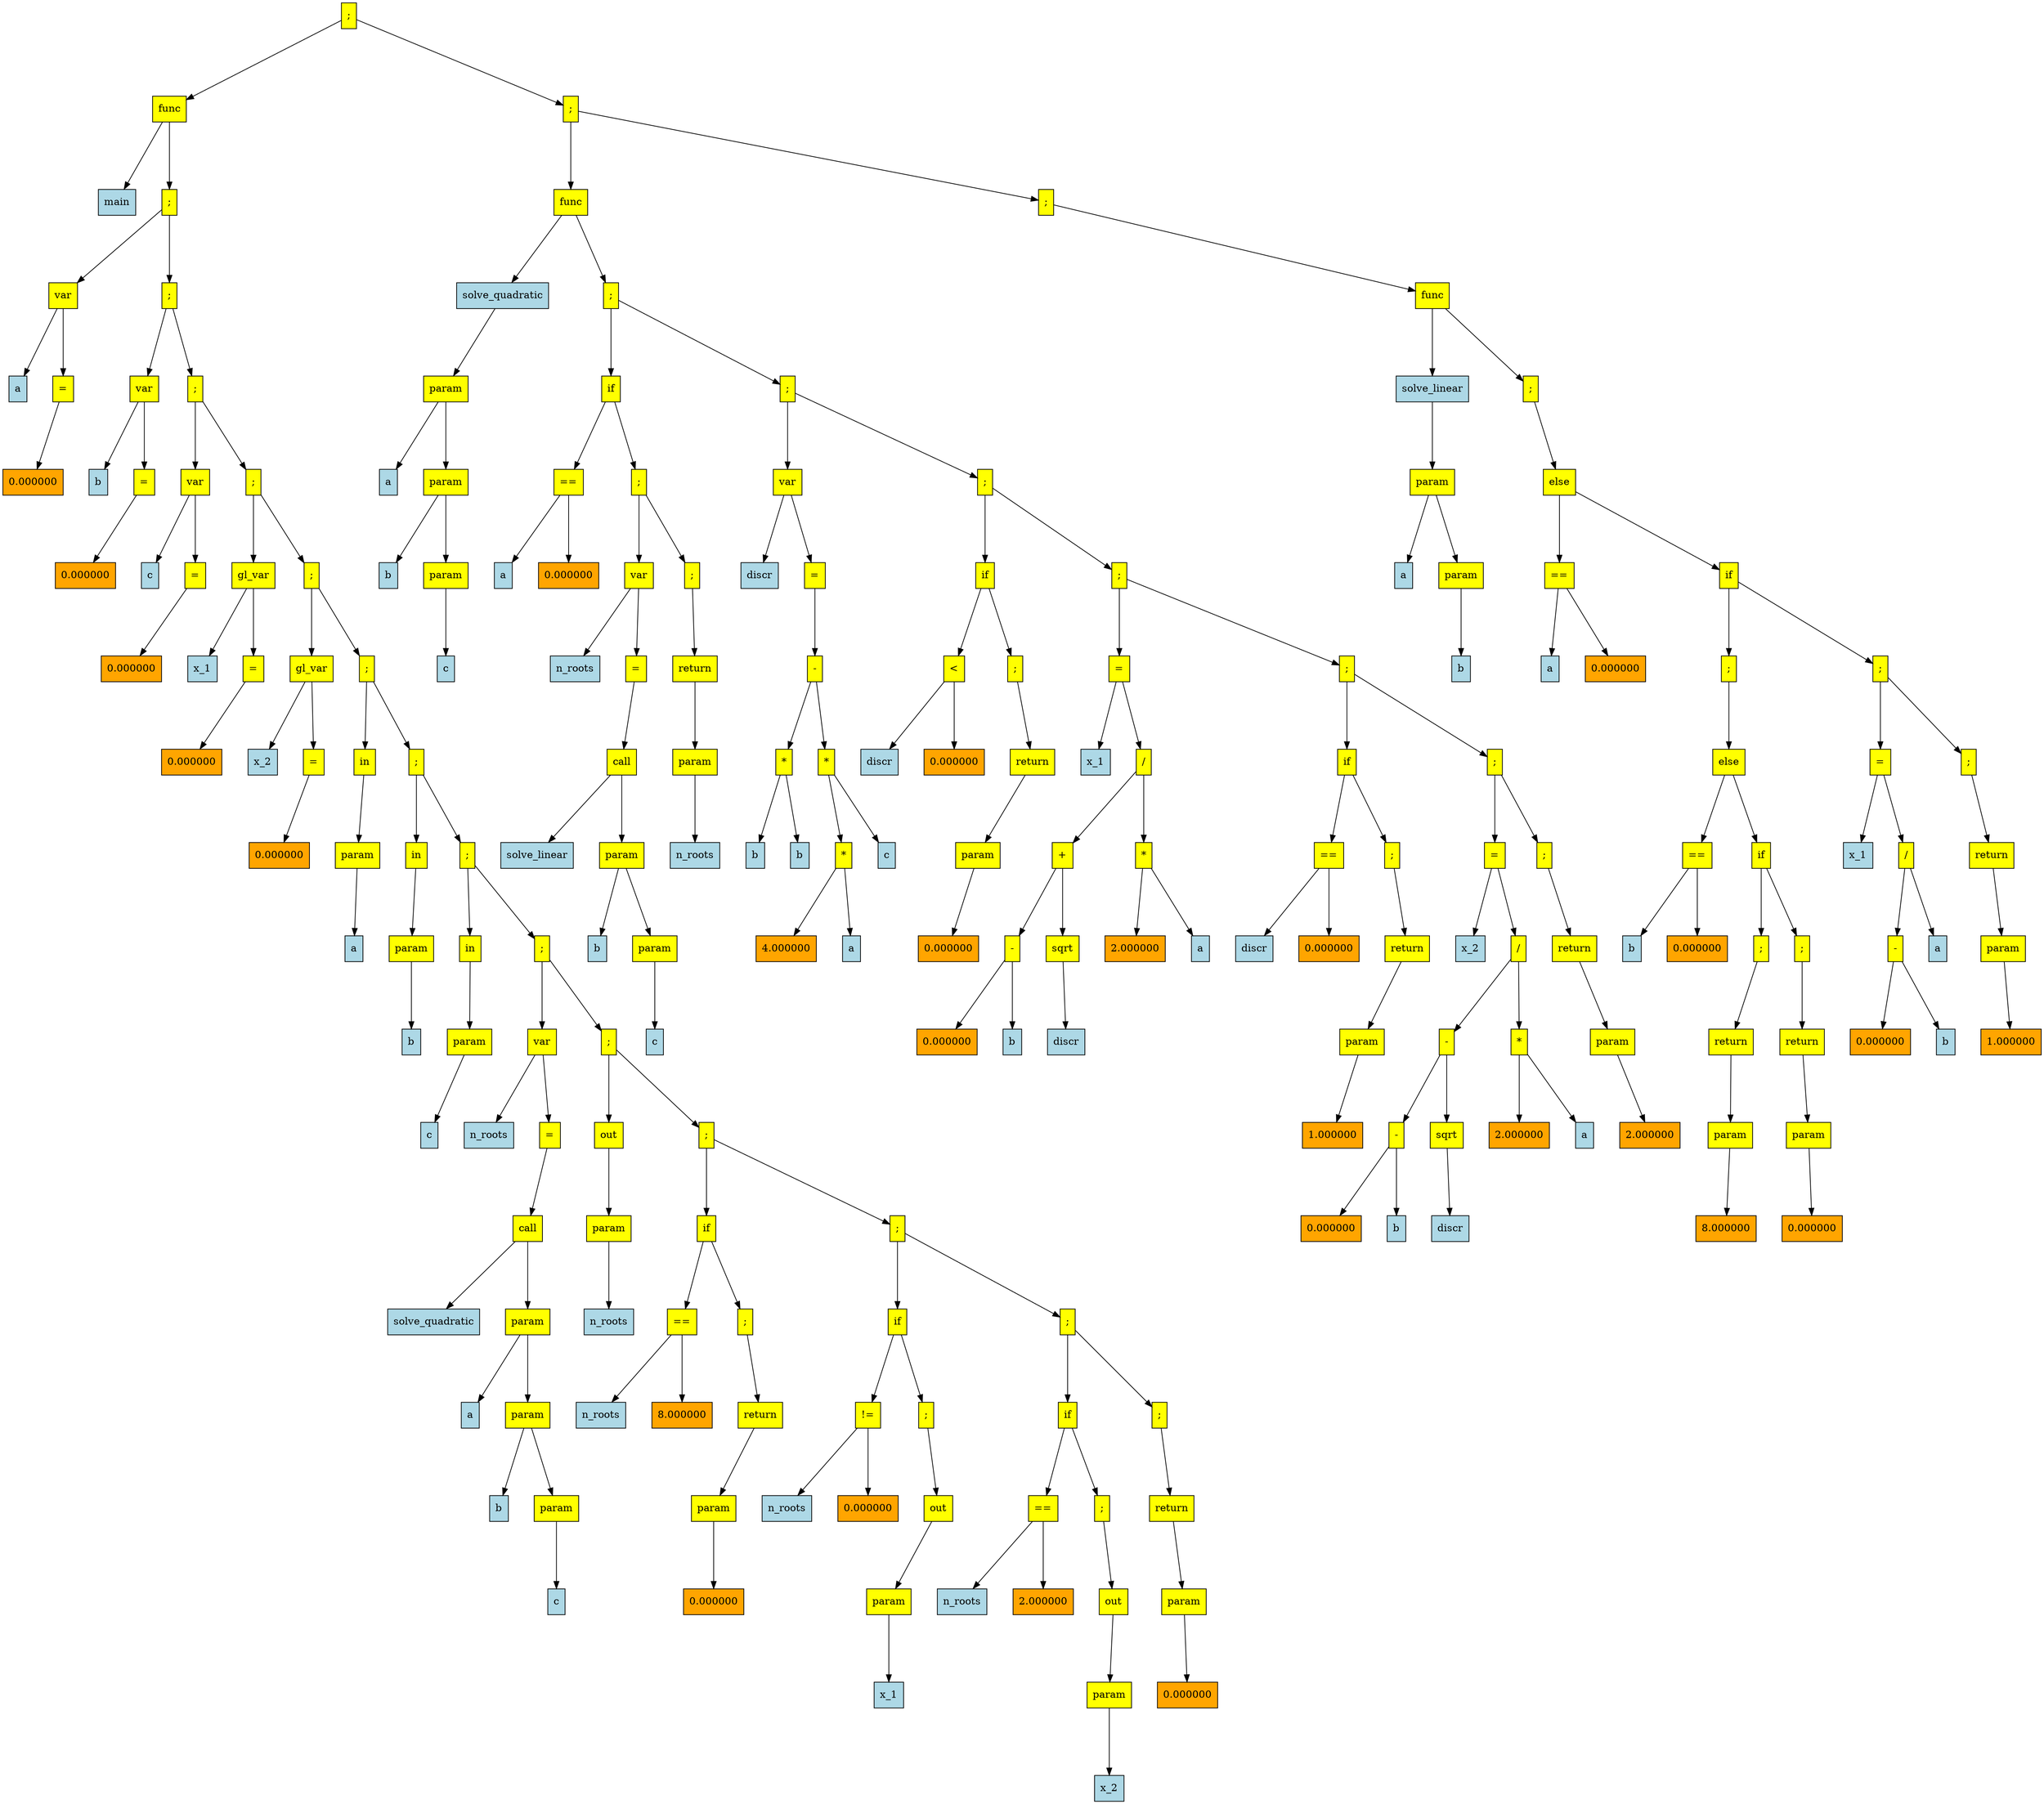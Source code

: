 
            digraph g {
            rankdir   =  TB;
            graph[ranksep = 1.3, nodesep = 0.5, style = "rounded, filled"]
            Node0x606000005060[shape=rectangle, width=0.2, style="filled",fillcolor="yellow", label=";"] 
 
Node0x606000002000[shape=rectangle, width=0.2, style="filled",fillcolor="yellow", label="func"] 
 
Node0x606000000020[shape=rectangle, width=0.2, style="filled",fillcolor="lightblue", label="main"] 
 
Node0x606000001fa0[shape=rectangle, width=0.2, style="filled",fillcolor="yellow", label=";"] 
 
Node0x6060000001a0[shape=rectangle, width=0.2, style="filled",fillcolor="yellow", label="var"] 
 
Node0x606000000080[shape=rectangle, width=0.2, style="filled",fillcolor="lightblue", label="a"] 
 
Node0x606000000140[shape=rectangle, width=0.2, style="filled",fillcolor="yellow", label="="] 
 
Node0x6060000000e0[shape=rectangle, width=0.2, style="filled",fillcolor="orange", label="0.000000"] 
 
Node0x606000001f40[shape=rectangle, width=0.2, style="filled",fillcolor="yellow", label=";"] 
 
Node0x606000000320[shape=rectangle, width=0.2, style="filled",fillcolor="yellow", label="var"] 
 
Node0x606000000200[shape=rectangle, width=0.2, style="filled",fillcolor="lightblue", label="b"] 
 
Node0x6060000002c0[shape=rectangle, width=0.2, style="filled",fillcolor="yellow", label="="] 
 
Node0x606000000260[shape=rectangle, width=0.2, style="filled",fillcolor="orange", label="0.000000"] 
 
Node0x606000001ee0[shape=rectangle, width=0.2, style="filled",fillcolor="yellow", label=";"] 
 
Node0x6060000004a0[shape=rectangle, width=0.2, style="filled",fillcolor="yellow", label="var"] 
 
Node0x606000000380[shape=rectangle, width=0.2, style="filled",fillcolor="lightblue", label="c"] 
 
Node0x606000000440[shape=rectangle, width=0.2, style="filled",fillcolor="yellow", label="="] 
 
Node0x6060000003e0[shape=rectangle, width=0.2, style="filled",fillcolor="orange", label="0.000000"] 
 
Node0x606000001e80[shape=rectangle, width=0.2, style="filled",fillcolor="yellow", label=";"] 
 
Node0x606000000620[shape=rectangle, width=0.2, style="filled",fillcolor="yellow", label="gl_var"] 
 
Node0x606000000500[shape=rectangle, width=0.2, style="filled",fillcolor="lightblue", label="x_1"] 
 
Node0x6060000005c0[shape=rectangle, width=0.2, style="filled",fillcolor="yellow", label="="] 
 
Node0x606000000560[shape=rectangle, width=0.2, style="filled",fillcolor="orange", label="0.000000"] 
 
Node0x606000001e20[shape=rectangle, width=0.2, style="filled",fillcolor="yellow", label=";"] 
 
Node0x6060000007a0[shape=rectangle, width=0.2, style="filled",fillcolor="yellow", label="gl_var"] 
 
Node0x606000000680[shape=rectangle, width=0.2, style="filled",fillcolor="lightblue", label="x_2"] 
 
Node0x606000000740[shape=rectangle, width=0.2, style="filled",fillcolor="yellow", label="="] 
 
Node0x6060000006e0[shape=rectangle, width=0.2, style="filled",fillcolor="orange", label="0.000000"] 
 
Node0x606000001dc0[shape=rectangle, width=0.2, style="filled",fillcolor="yellow", label=";"] 
 
Node0x6060000008c0[shape=rectangle, width=0.2, style="filled",fillcolor="yellow", label="in"] 
 
Node0x606000000860[shape=rectangle, width=0.2, style="filled",fillcolor="yellow", label="param"] 
 
Node0x606000000800[shape=rectangle, width=0.2, style="filled",fillcolor="lightblue", label="a"] 
 
Node0x606000001d60[shape=rectangle, width=0.2, style="filled",fillcolor="yellow", label=";"] 
 
Node0x6060000009e0[shape=rectangle, width=0.2, style="filled",fillcolor="yellow", label="in"] 
 
Node0x606000000980[shape=rectangle, width=0.2, style="filled",fillcolor="yellow", label="param"] 
 
Node0x606000000920[shape=rectangle, width=0.2, style="filled",fillcolor="lightblue", label="b"] 
 
Node0x606000001d00[shape=rectangle, width=0.2, style="filled",fillcolor="yellow", label=";"] 
 
Node0x606000000b00[shape=rectangle, width=0.2, style="filled",fillcolor="yellow", label="in"] 
 
Node0x606000000aa0[shape=rectangle, width=0.2, style="filled",fillcolor="yellow", label="param"] 
 
Node0x606000000a40[shape=rectangle, width=0.2, style="filled",fillcolor="lightblue", label="c"] 
 
Node0x606000001ca0[shape=rectangle, width=0.2, style="filled",fillcolor="yellow", label=";"] 
 
Node0x606000000f20[shape=rectangle, width=0.2, style="filled",fillcolor="yellow", label="var"] 
 
Node0x606000000b60[shape=rectangle, width=0.2, style="filled",fillcolor="lightblue", label="n_roots"] 
 
Node0x606000000ec0[shape=rectangle, width=0.2, style="filled",fillcolor="yellow", label="="] 
 
Node0x606000000e60[shape=rectangle, width=0.2, style="filled",fillcolor="yellow", label="call"] 
 
Node0x606000000bc0[shape=rectangle, width=0.2, style="filled",fillcolor="lightblue", label="solve_quadratic"] 
 
Node0x606000000e00[shape=rectangle, width=0.2, style="filled",fillcolor="yellow", label="param"] 
 
Node0x606000000c20[shape=rectangle, width=0.2, style="filled",fillcolor="lightblue", label="a"] 
 
Node0x606000000da0[shape=rectangle, width=0.2, style="filled",fillcolor="yellow", label="param"] 
 
Node0x606000000c80[shape=rectangle, width=0.2, style="filled",fillcolor="lightblue", label="b"] 
 
Node0x606000000d40[shape=rectangle, width=0.2, style="filled",fillcolor="yellow", label="param"] 
 
Node0x606000000ce0[shape=rectangle, width=0.2, style="filled",fillcolor="lightblue", label="c"] 
 
Node0x606000001c40[shape=rectangle, width=0.2, style="filled",fillcolor="yellow", label=";"] 
 
Node0x606000001040[shape=rectangle, width=0.2, style="filled",fillcolor="yellow", label="out"] 
 
Node0x606000000fe0[shape=rectangle, width=0.2, style="filled",fillcolor="yellow", label="param"] 
 
Node0x606000000f80[shape=rectangle, width=0.2, style="filled",fillcolor="lightblue", label="n_roots"] 
 
Node0x606000001be0[shape=rectangle, width=0.2, style="filled",fillcolor="yellow", label=";"] 
 
Node0x6060000010a0[shape=rectangle, width=0.2, style="filled",fillcolor="yellow", label="if"] 
 
Node0x6060000011c0[shape=rectangle, width=0.2, style="filled",fillcolor="yellow", label="=="] 
 
Node0x606000001100[shape=rectangle, width=0.2, style="filled",fillcolor="lightblue", label="n_roots"] 
 
Node0x606000001160[shape=rectangle, width=0.2, style="filled",fillcolor="orange", label="8.000000"] 
 
Node0x606000001340[shape=rectangle, width=0.2, style="filled",fillcolor="yellow", label=";"] 
 
Node0x6060000012e0[shape=rectangle, width=0.2, style="filled",fillcolor="yellow", label="return"] 
 
Node0x606000001280[shape=rectangle, width=0.2, style="filled",fillcolor="yellow", label="param"] 
 
Node0x606000001220[shape=rectangle, width=0.2, style="filled",fillcolor="orange", label="0.000000"] 
 
Node0x606000001b80[shape=rectangle, width=0.2, style="filled",fillcolor="yellow", label=";"] 
 
Node0x6060000013a0[shape=rectangle, width=0.2, style="filled",fillcolor="yellow", label="if"] 
 
Node0x6060000014c0[shape=rectangle, width=0.2, style="filled",fillcolor="yellow", label="!="] 
 
Node0x606000001400[shape=rectangle, width=0.2, style="filled",fillcolor="lightblue", label="n_roots"] 
 
Node0x606000001460[shape=rectangle, width=0.2, style="filled",fillcolor="orange", label="0.000000"] 
 
Node0x606000001640[shape=rectangle, width=0.2, style="filled",fillcolor="yellow", label=";"] 
 
Node0x6060000015e0[shape=rectangle, width=0.2, style="filled",fillcolor="yellow", label="out"] 
 
Node0x606000001580[shape=rectangle, width=0.2, style="filled",fillcolor="yellow", label="param"] 
 
Node0x606000001520[shape=rectangle, width=0.2, style="filled",fillcolor="lightblue", label="x_1"] 
 
Node0x606000001b20[shape=rectangle, width=0.2, style="filled",fillcolor="yellow", label=";"] 
 
Node0x6060000016a0[shape=rectangle, width=0.2, style="filled",fillcolor="yellow", label="if"] 
 
Node0x6060000017c0[shape=rectangle, width=0.2, style="filled",fillcolor="yellow", label="=="] 
 
Node0x606000001700[shape=rectangle, width=0.2, style="filled",fillcolor="lightblue", label="n_roots"] 
 
Node0x606000001760[shape=rectangle, width=0.2, style="filled",fillcolor="orange", label="2.000000"] 
 
Node0x606000001940[shape=rectangle, width=0.2, style="filled",fillcolor="yellow", label=";"] 
 
Node0x6060000018e0[shape=rectangle, width=0.2, style="filled",fillcolor="yellow", label="out"] 
 
Node0x606000001880[shape=rectangle, width=0.2, style="filled",fillcolor="yellow", label="param"] 
 
Node0x606000001820[shape=rectangle, width=0.2, style="filled",fillcolor="lightblue", label="x_2"] 
 
Node0x606000001ac0[shape=rectangle, width=0.2, style="filled",fillcolor="yellow", label=";"] 
 
Node0x606000001a60[shape=rectangle, width=0.2, style="filled",fillcolor="yellow", label="return"] 
 
Node0x606000001a00[shape=rectangle, width=0.2, style="filled",fillcolor="yellow", label="param"] 
 
Node0x6060000019a0[shape=rectangle, width=0.2, style="filled",fillcolor="orange", label="0.000000"] 
 
Node0x606000005000[shape=rectangle, width=0.2, style="filled",fillcolor="yellow", label=";"] 
 
Node0x606000004100[shape=rectangle, width=0.2, style="filled",fillcolor="yellow", label="func"] 
 
Node0x606000002060[shape=rectangle, width=0.2, style="filled",fillcolor="lightblue", label="solve_quadratic"] 
 
Node0x6060000022a0[shape=rectangle, width=0.2, style="filled",fillcolor="yellow", label="param"] 
 
Node0x6060000020c0[shape=rectangle, width=0.2, style="filled",fillcolor="lightblue", label="a"] 
 
Node0x606000002240[shape=rectangle, width=0.2, style="filled",fillcolor="yellow", label="param"] 
 
Node0x606000002120[shape=rectangle, width=0.2, style="filled",fillcolor="lightblue", label="b"] 
 
Node0x6060000021e0[shape=rectangle, width=0.2, style="filled",fillcolor="yellow", label="param"] 
 
Node0x606000002180[shape=rectangle, width=0.2, style="filled",fillcolor="lightblue", label="c"] 
 
Node0x6060000040a0[shape=rectangle, width=0.2, style="filled",fillcolor="yellow", label=";"] 
 
Node0x606000002300[shape=rectangle, width=0.2, style="filled",fillcolor="yellow", label="if"] 
 
Node0x606000002420[shape=rectangle, width=0.2, style="filled",fillcolor="yellow", label="=="] 
 
Node0x606000002360[shape=rectangle, width=0.2, style="filled",fillcolor="lightblue", label="a"] 
 
Node0x6060000023c0[shape=rectangle, width=0.2, style="filled",fillcolor="orange", label="0.000000"] 
 
Node0x606000002960[shape=rectangle, width=0.2, style="filled",fillcolor="yellow", label=";"] 
 
Node0x606000002780[shape=rectangle, width=0.2, style="filled",fillcolor="yellow", label="var"] 
 
Node0x606000002480[shape=rectangle, width=0.2, style="filled",fillcolor="lightblue", label="n_roots"] 
 
Node0x606000002720[shape=rectangle, width=0.2, style="filled",fillcolor="yellow", label="="] 
 
Node0x6060000026c0[shape=rectangle, width=0.2, style="filled",fillcolor="yellow", label="call"] 
 
Node0x6060000024e0[shape=rectangle, width=0.2, style="filled",fillcolor="lightblue", label="solve_linear"] 
 
Node0x606000002660[shape=rectangle, width=0.2, style="filled",fillcolor="yellow", label="param"] 
 
Node0x606000002540[shape=rectangle, width=0.2, style="filled",fillcolor="lightblue", label="b"] 
 
Node0x606000002600[shape=rectangle, width=0.2, style="filled",fillcolor="yellow", label="param"] 
 
Node0x6060000025a0[shape=rectangle, width=0.2, style="filled",fillcolor="lightblue", label="c"] 
 
Node0x606000002900[shape=rectangle, width=0.2, style="filled",fillcolor="yellow", label=";"] 
 
Node0x6060000028a0[shape=rectangle, width=0.2, style="filled",fillcolor="yellow", label="return"] 
 
Node0x606000002840[shape=rectangle, width=0.2, style="filled",fillcolor="yellow", label="param"] 
 
Node0x6060000027e0[shape=rectangle, width=0.2, style="filled",fillcolor="lightblue", label="n_roots"] 
 
Node0x606000004040[shape=rectangle, width=0.2, style="filled",fillcolor="yellow", label=";"] 
 
Node0x606000002de0[shape=rectangle, width=0.2, style="filled",fillcolor="yellow", label="var"] 
 
Node0x6060000029c0[shape=rectangle, width=0.2, style="filled",fillcolor="lightblue", label="discr"] 
 
Node0x606000002d80[shape=rectangle, width=0.2, style="filled",fillcolor="yellow", label="="] 
 
Node0x606000002d20[shape=rectangle, width=0.2, style="filled",fillcolor="yellow", label="-"] 
 
Node0x606000002ae0[shape=rectangle, width=0.2, style="filled",fillcolor="yellow", label="*"] 
 
Node0x606000002a20[shape=rectangle, width=0.2, style="filled",fillcolor="lightblue", label="b"] 
 
Node0x606000002a80[shape=rectangle, width=0.2, style="filled",fillcolor="lightblue", label="b"] 
 
Node0x606000002cc0[shape=rectangle, width=0.2, style="filled",fillcolor="yellow", label="*"] 
 
Node0x606000002c00[shape=rectangle, width=0.2, style="filled",fillcolor="yellow", label="*"] 
 
Node0x606000002b40[shape=rectangle, width=0.2, style="filled",fillcolor="orange", label="4.000000"] 
 
Node0x606000002ba0[shape=rectangle, width=0.2, style="filled",fillcolor="lightblue", label="a"] 
 
Node0x606000002c60[shape=rectangle, width=0.2, style="filled",fillcolor="lightblue", label="c"] 
 
Node0x606000003fe0[shape=rectangle, width=0.2, style="filled",fillcolor="yellow", label=";"] 
 
Node0x606000002e40[shape=rectangle, width=0.2, style="filled",fillcolor="yellow", label="if"] 
 
Node0x606000002f60[shape=rectangle, width=0.2, style="filled",fillcolor="yellow", label="<"] 
 
Node0x606000002ea0[shape=rectangle, width=0.2, style="filled",fillcolor="lightblue", label="discr"] 
 
Node0x606000002f00[shape=rectangle, width=0.2, style="filled",fillcolor="orange", label="0.000000"] 
 
Node0x6060000030e0[shape=rectangle, width=0.2, style="filled",fillcolor="yellow", label=";"] 
 
Node0x606000003080[shape=rectangle, width=0.2, style="filled",fillcolor="yellow", label="return"] 
 
Node0x606000003020[shape=rectangle, width=0.2, style="filled",fillcolor="yellow", label="param"] 
 
Node0x606000002fc0[shape=rectangle, width=0.2, style="filled",fillcolor="orange", label="0.000000"] 
 
Node0x606000003f80[shape=rectangle, width=0.2, style="filled",fillcolor="yellow", label=";"] 
 
Node0x606000003560[shape=rectangle, width=0.2, style="filled",fillcolor="yellow", label="="] 
 
Node0x606000003140[shape=rectangle, width=0.2, style="filled",fillcolor="lightblue", label="x_1"] 
 
Node0x606000003500[shape=rectangle, width=0.2, style="filled",fillcolor="yellow", label="/"] 
 
Node0x606000003380[shape=rectangle, width=0.2, style="filled",fillcolor="yellow", label="+"] 
 
Node0x606000003260[shape=rectangle, width=0.2, style="filled",fillcolor="yellow", label="-"] 
 
Node0x6060000031a0[shape=rectangle, width=0.2, style="filled",fillcolor="orange", label="0.000000"] 
 
Node0x606000003200[shape=rectangle, width=0.2, style="filled",fillcolor="lightblue", label="b"] 
 
Node0x606000003320[shape=rectangle, width=0.2, style="filled",fillcolor="yellow", label="sqrt"] 
 
Node0x6060000032c0[shape=rectangle, width=0.2, style="filled",fillcolor="lightblue", label="discr"] 
 
Node0x6060000034a0[shape=rectangle, width=0.2, style="filled",fillcolor="yellow", label="*"] 
 
Node0x6060000033e0[shape=rectangle, width=0.2, style="filled",fillcolor="orange", label="2.000000"] 
 
Node0x606000003440[shape=rectangle, width=0.2, style="filled",fillcolor="lightblue", label="a"] 
 
Node0x606000003f20[shape=rectangle, width=0.2, style="filled",fillcolor="yellow", label=";"] 
 
Node0x6060000035c0[shape=rectangle, width=0.2, style="filled",fillcolor="yellow", label="if"] 
 
Node0x6060000036e0[shape=rectangle, width=0.2, style="filled",fillcolor="yellow", label="=="] 
 
Node0x606000003620[shape=rectangle, width=0.2, style="filled",fillcolor="lightblue", label="discr"] 
 
Node0x606000003680[shape=rectangle, width=0.2, style="filled",fillcolor="orange", label="0.000000"] 
 
Node0x606000003860[shape=rectangle, width=0.2, style="filled",fillcolor="yellow", label=";"] 
 
Node0x606000003800[shape=rectangle, width=0.2, style="filled",fillcolor="yellow", label="return"] 
 
Node0x6060000037a0[shape=rectangle, width=0.2, style="filled",fillcolor="yellow", label="param"] 
 
Node0x606000003740[shape=rectangle, width=0.2, style="filled",fillcolor="orange", label="1.000000"] 
 
Node0x606000003ec0[shape=rectangle, width=0.2, style="filled",fillcolor="yellow", label=";"] 
 
Node0x606000003ce0[shape=rectangle, width=0.2, style="filled",fillcolor="yellow", label="="] 
 
Node0x6060000038c0[shape=rectangle, width=0.2, style="filled",fillcolor="lightblue", label="x_2"] 
 
Node0x606000003c80[shape=rectangle, width=0.2, style="filled",fillcolor="yellow", label="/"] 
 
Node0x606000003b00[shape=rectangle, width=0.2, style="filled",fillcolor="yellow", label="-"] 
 
Node0x6060000039e0[shape=rectangle, width=0.2, style="filled",fillcolor="yellow", label="-"] 
 
Node0x606000003920[shape=rectangle, width=0.2, style="filled",fillcolor="orange", label="0.000000"] 
 
Node0x606000003980[shape=rectangle, width=0.2, style="filled",fillcolor="lightblue", label="b"] 
 
Node0x606000003aa0[shape=rectangle, width=0.2, style="filled",fillcolor="yellow", label="sqrt"] 
 
Node0x606000003a40[shape=rectangle, width=0.2, style="filled",fillcolor="lightblue", label="discr"] 
 
Node0x606000003c20[shape=rectangle, width=0.2, style="filled",fillcolor="yellow", label="*"] 
 
Node0x606000003b60[shape=rectangle, width=0.2, style="filled",fillcolor="orange", label="2.000000"] 
 
Node0x606000003bc0[shape=rectangle, width=0.2, style="filled",fillcolor="lightblue", label="a"] 
 
Node0x606000003e60[shape=rectangle, width=0.2, style="filled",fillcolor="yellow", label=";"] 
 
Node0x606000003e00[shape=rectangle, width=0.2, style="filled",fillcolor="yellow", label="return"] 
 
Node0x606000003da0[shape=rectangle, width=0.2, style="filled",fillcolor="yellow", label="param"] 
 
Node0x606000003d40[shape=rectangle, width=0.2, style="filled",fillcolor="orange", label="2.000000"] 
 
Node0x606000004fa0[shape=rectangle, width=0.2, style="filled",fillcolor="yellow", label=";"] 
 
Node0x606000004f40[shape=rectangle, width=0.2, style="filled",fillcolor="yellow", label="func"] 
 
Node0x606000004160[shape=rectangle, width=0.2, style="filled",fillcolor="lightblue", label="solve_linear"] 
 
Node0x6060000042e0[shape=rectangle, width=0.2, style="filled",fillcolor="yellow", label="param"] 
 
Node0x6060000041c0[shape=rectangle, width=0.2, style="filled",fillcolor="lightblue", label="a"] 
 
Node0x606000004280[shape=rectangle, width=0.2, style="filled",fillcolor="yellow", label="param"] 
 
Node0x606000004220[shape=rectangle, width=0.2, style="filled",fillcolor="lightblue", label="b"] 
 
Node0x606000004ee0[shape=rectangle, width=0.2, style="filled",fillcolor="yellow", label=";"] 
 
Node0x606000004340[shape=rectangle, width=0.2, style="filled",fillcolor="yellow", label="else"] 
 
Node0x606000004460[shape=rectangle, width=0.2, style="filled",fillcolor="yellow", label="=="] 
 
Node0x6060000043a0[shape=rectangle, width=0.2, style="filled",fillcolor="lightblue", label="a"] 
 
Node0x606000004400[shape=rectangle, width=0.2, style="filled",fillcolor="orange", label="0.000000"] 
 
Node0x606000004e80[shape=rectangle, width=0.2, style="filled",fillcolor="yellow", label="if"] 
 
Node0x6060000049a0[shape=rectangle, width=0.2, style="filled",fillcolor="yellow", label=";"] 
 
Node0x6060000044c0[shape=rectangle, width=0.2, style="filled",fillcolor="yellow", label="else"] 
 
Node0x6060000045e0[shape=rectangle, width=0.2, style="filled",fillcolor="yellow", label="=="] 
 
Node0x606000004520[shape=rectangle, width=0.2, style="filled",fillcolor="lightblue", label="b"] 
 
Node0x606000004580[shape=rectangle, width=0.2, style="filled",fillcolor="orange", label="0.000000"] 
 
Node0x606000004940[shape=rectangle, width=0.2, style="filled",fillcolor="yellow", label="if"] 
 
Node0x606000004760[shape=rectangle, width=0.2, style="filled",fillcolor="yellow", label=";"] 
 
Node0x606000004700[shape=rectangle, width=0.2, style="filled",fillcolor="yellow", label="return"] 
 
Node0x6060000046a0[shape=rectangle, width=0.2, style="filled",fillcolor="yellow", label="param"] 
 
Node0x606000004640[shape=rectangle, width=0.2, style="filled",fillcolor="orange", label="8.000000"] 
 
Node0x6060000048e0[shape=rectangle, width=0.2, style="filled",fillcolor="yellow", label=";"] 
 
Node0x606000004880[shape=rectangle, width=0.2, style="filled",fillcolor="yellow", label="return"] 
 
Node0x606000004820[shape=rectangle, width=0.2, style="filled",fillcolor="yellow", label="param"] 
 
Node0x6060000047c0[shape=rectangle, width=0.2, style="filled",fillcolor="orange", label="0.000000"] 
 
Node0x606000004e20[shape=rectangle, width=0.2, style="filled",fillcolor="yellow", label=";"] 
 
Node0x606000004c40[shape=rectangle, width=0.2, style="filled",fillcolor="yellow", label="="] 
 
Node0x606000004a00[shape=rectangle, width=0.2, style="filled",fillcolor="lightblue", label="x_1"] 
 
Node0x606000004be0[shape=rectangle, width=0.2, style="filled",fillcolor="yellow", label="/"] 
 
Node0x606000004b20[shape=rectangle, width=0.2, style="filled",fillcolor="yellow", label="-"] 
 
Node0x606000004a60[shape=rectangle, width=0.2, style="filled",fillcolor="orange", label="0.000000"] 
 
Node0x606000004ac0[shape=rectangle, width=0.2, style="filled",fillcolor="lightblue", label="b"] 
 
Node0x606000004b80[shape=rectangle, width=0.2, style="filled",fillcolor="lightblue", label="a"] 
 
Node0x606000004dc0[shape=rectangle, width=0.2, style="filled",fillcolor="yellow", label=";"] 
 
Node0x606000004d60[shape=rectangle, width=0.2, style="filled",fillcolor="yellow", label="return"] 
 
Node0x606000004d00[shape=rectangle, width=0.2, style="filled",fillcolor="yellow", label="param"] 
 
Node0x606000004ca0[shape=rectangle, width=0.2, style="filled",fillcolor="orange", label="1.000000"] 
 
Node0x606000005060->Node0x606000002000
Node0x606000002000->Node0x606000000020
Node0x606000002000->Node0x606000001fa0
Node0x606000001fa0->Node0x6060000001a0
Node0x6060000001a0->Node0x606000000080
Node0x6060000001a0->Node0x606000000140
Node0x606000000140->Node0x6060000000e0
Node0x606000001fa0->Node0x606000001f40
Node0x606000001f40->Node0x606000000320
Node0x606000000320->Node0x606000000200
Node0x606000000320->Node0x6060000002c0
Node0x6060000002c0->Node0x606000000260
Node0x606000001f40->Node0x606000001ee0
Node0x606000001ee0->Node0x6060000004a0
Node0x6060000004a0->Node0x606000000380
Node0x6060000004a0->Node0x606000000440
Node0x606000000440->Node0x6060000003e0
Node0x606000001ee0->Node0x606000001e80
Node0x606000001e80->Node0x606000000620
Node0x606000000620->Node0x606000000500
Node0x606000000620->Node0x6060000005c0
Node0x6060000005c0->Node0x606000000560
Node0x606000001e80->Node0x606000001e20
Node0x606000001e20->Node0x6060000007a0
Node0x6060000007a0->Node0x606000000680
Node0x6060000007a0->Node0x606000000740
Node0x606000000740->Node0x6060000006e0
Node0x606000001e20->Node0x606000001dc0
Node0x606000001dc0->Node0x6060000008c0
Node0x6060000008c0->Node0x606000000860
Node0x606000000860->Node0x606000000800
Node0x606000001dc0->Node0x606000001d60
Node0x606000001d60->Node0x6060000009e0
Node0x6060000009e0->Node0x606000000980
Node0x606000000980->Node0x606000000920
Node0x606000001d60->Node0x606000001d00
Node0x606000001d00->Node0x606000000b00
Node0x606000000b00->Node0x606000000aa0
Node0x606000000aa0->Node0x606000000a40
Node0x606000001d00->Node0x606000001ca0
Node0x606000001ca0->Node0x606000000f20
Node0x606000000f20->Node0x606000000b60
Node0x606000000f20->Node0x606000000ec0
Node0x606000000ec0->Node0x606000000e60
Node0x606000000e60->Node0x606000000bc0
Node0x606000000e60->Node0x606000000e00
Node0x606000000e00->Node0x606000000c20
Node0x606000000e00->Node0x606000000da0
Node0x606000000da0->Node0x606000000c80
Node0x606000000da0->Node0x606000000d40
Node0x606000000d40->Node0x606000000ce0
Node0x606000001ca0->Node0x606000001c40
Node0x606000001c40->Node0x606000001040
Node0x606000001040->Node0x606000000fe0
Node0x606000000fe0->Node0x606000000f80
Node0x606000001c40->Node0x606000001be0
Node0x606000001be0->Node0x6060000010a0
Node0x6060000010a0->Node0x6060000011c0
Node0x6060000011c0->Node0x606000001100
Node0x6060000011c0->Node0x606000001160
Node0x6060000010a0->Node0x606000001340
Node0x606000001340->Node0x6060000012e0
Node0x6060000012e0->Node0x606000001280
Node0x606000001280->Node0x606000001220
Node0x606000001be0->Node0x606000001b80
Node0x606000001b80->Node0x6060000013a0
Node0x6060000013a0->Node0x6060000014c0
Node0x6060000014c0->Node0x606000001400
Node0x6060000014c0->Node0x606000001460
Node0x6060000013a0->Node0x606000001640
Node0x606000001640->Node0x6060000015e0
Node0x6060000015e0->Node0x606000001580
Node0x606000001580->Node0x606000001520
Node0x606000001b80->Node0x606000001b20
Node0x606000001b20->Node0x6060000016a0
Node0x6060000016a0->Node0x6060000017c0
Node0x6060000017c0->Node0x606000001700
Node0x6060000017c0->Node0x606000001760
Node0x6060000016a0->Node0x606000001940
Node0x606000001940->Node0x6060000018e0
Node0x6060000018e0->Node0x606000001880
Node0x606000001880->Node0x606000001820
Node0x606000001b20->Node0x606000001ac0
Node0x606000001ac0->Node0x606000001a60
Node0x606000001a60->Node0x606000001a00
Node0x606000001a00->Node0x6060000019a0
Node0x606000005060->Node0x606000005000
Node0x606000005000->Node0x606000004100
Node0x606000004100->Node0x606000002060
Node0x606000002060->Node0x6060000022a0
Node0x6060000022a0->Node0x6060000020c0
Node0x6060000022a0->Node0x606000002240
Node0x606000002240->Node0x606000002120
Node0x606000002240->Node0x6060000021e0
Node0x6060000021e0->Node0x606000002180
Node0x606000004100->Node0x6060000040a0
Node0x6060000040a0->Node0x606000002300
Node0x606000002300->Node0x606000002420
Node0x606000002420->Node0x606000002360
Node0x606000002420->Node0x6060000023c0
Node0x606000002300->Node0x606000002960
Node0x606000002960->Node0x606000002780
Node0x606000002780->Node0x606000002480
Node0x606000002780->Node0x606000002720
Node0x606000002720->Node0x6060000026c0
Node0x6060000026c0->Node0x6060000024e0
Node0x6060000026c0->Node0x606000002660
Node0x606000002660->Node0x606000002540
Node0x606000002660->Node0x606000002600
Node0x606000002600->Node0x6060000025a0
Node0x606000002960->Node0x606000002900
Node0x606000002900->Node0x6060000028a0
Node0x6060000028a0->Node0x606000002840
Node0x606000002840->Node0x6060000027e0
Node0x6060000040a0->Node0x606000004040
Node0x606000004040->Node0x606000002de0
Node0x606000002de0->Node0x6060000029c0
Node0x606000002de0->Node0x606000002d80
Node0x606000002d80->Node0x606000002d20
Node0x606000002d20->Node0x606000002ae0
Node0x606000002ae0->Node0x606000002a20
Node0x606000002ae0->Node0x606000002a80
Node0x606000002d20->Node0x606000002cc0
Node0x606000002cc0->Node0x606000002c00
Node0x606000002c00->Node0x606000002b40
Node0x606000002c00->Node0x606000002ba0
Node0x606000002cc0->Node0x606000002c60
Node0x606000004040->Node0x606000003fe0
Node0x606000003fe0->Node0x606000002e40
Node0x606000002e40->Node0x606000002f60
Node0x606000002f60->Node0x606000002ea0
Node0x606000002f60->Node0x606000002f00
Node0x606000002e40->Node0x6060000030e0
Node0x6060000030e0->Node0x606000003080
Node0x606000003080->Node0x606000003020
Node0x606000003020->Node0x606000002fc0
Node0x606000003fe0->Node0x606000003f80
Node0x606000003f80->Node0x606000003560
Node0x606000003560->Node0x606000003140
Node0x606000003560->Node0x606000003500
Node0x606000003500->Node0x606000003380
Node0x606000003380->Node0x606000003260
Node0x606000003260->Node0x6060000031a0
Node0x606000003260->Node0x606000003200
Node0x606000003380->Node0x606000003320
Node0x606000003320->Node0x6060000032c0
Node0x606000003500->Node0x6060000034a0
Node0x6060000034a0->Node0x6060000033e0
Node0x6060000034a0->Node0x606000003440
Node0x606000003f80->Node0x606000003f20
Node0x606000003f20->Node0x6060000035c0
Node0x6060000035c0->Node0x6060000036e0
Node0x6060000036e0->Node0x606000003620
Node0x6060000036e0->Node0x606000003680
Node0x6060000035c0->Node0x606000003860
Node0x606000003860->Node0x606000003800
Node0x606000003800->Node0x6060000037a0
Node0x6060000037a0->Node0x606000003740
Node0x606000003f20->Node0x606000003ec0
Node0x606000003ec0->Node0x606000003ce0
Node0x606000003ce0->Node0x6060000038c0
Node0x606000003ce0->Node0x606000003c80
Node0x606000003c80->Node0x606000003b00
Node0x606000003b00->Node0x6060000039e0
Node0x6060000039e0->Node0x606000003920
Node0x6060000039e0->Node0x606000003980
Node0x606000003b00->Node0x606000003aa0
Node0x606000003aa0->Node0x606000003a40
Node0x606000003c80->Node0x606000003c20
Node0x606000003c20->Node0x606000003b60
Node0x606000003c20->Node0x606000003bc0
Node0x606000003ec0->Node0x606000003e60
Node0x606000003e60->Node0x606000003e00
Node0x606000003e00->Node0x606000003da0
Node0x606000003da0->Node0x606000003d40
Node0x606000005000->Node0x606000004fa0
Node0x606000004fa0->Node0x606000004f40
Node0x606000004f40->Node0x606000004160
Node0x606000004160->Node0x6060000042e0
Node0x6060000042e0->Node0x6060000041c0
Node0x6060000042e0->Node0x606000004280
Node0x606000004280->Node0x606000004220
Node0x606000004f40->Node0x606000004ee0
Node0x606000004ee0->Node0x606000004340
Node0x606000004340->Node0x606000004460
Node0x606000004460->Node0x6060000043a0
Node0x606000004460->Node0x606000004400
Node0x606000004340->Node0x606000004e80
Node0x606000004e80->Node0x6060000049a0
Node0x6060000049a0->Node0x6060000044c0
Node0x6060000044c0->Node0x6060000045e0
Node0x6060000045e0->Node0x606000004520
Node0x6060000045e0->Node0x606000004580
Node0x6060000044c0->Node0x606000004940
Node0x606000004940->Node0x606000004760
Node0x606000004760->Node0x606000004700
Node0x606000004700->Node0x6060000046a0
Node0x6060000046a0->Node0x606000004640
Node0x606000004940->Node0x6060000048e0
Node0x6060000048e0->Node0x606000004880
Node0x606000004880->Node0x606000004820
Node0x606000004820->Node0x6060000047c0
Node0x606000004e80->Node0x606000004e20
Node0x606000004e20->Node0x606000004c40
Node0x606000004c40->Node0x606000004a00
Node0x606000004c40->Node0x606000004be0
Node0x606000004be0->Node0x606000004b20
Node0x606000004b20->Node0x606000004a60
Node0x606000004b20->Node0x606000004ac0
Node0x606000004be0->Node0x606000004b80
Node0x606000004e20->Node0x606000004dc0
Node0x606000004dc0->Node0x606000004d60
Node0x606000004d60->Node0x606000004d00
Node0x606000004d00->Node0x606000004ca0
}
